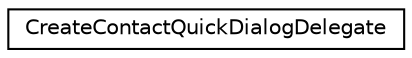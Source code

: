 digraph G
{
  edge [fontname="Helvetica",fontsize="10",labelfontname="Helvetica",labelfontsize="10"];
  node [fontname="Helvetica",fontsize="10",shape=record];
  rankdir="LR";
  Node1 [label="CreateContactQuickDialogDelegate",height=0.2,width=0.4,color="black", fillcolor="white", style="filled",URL="$interface_create_contact_quick_dialog_delegate.html"];
}
